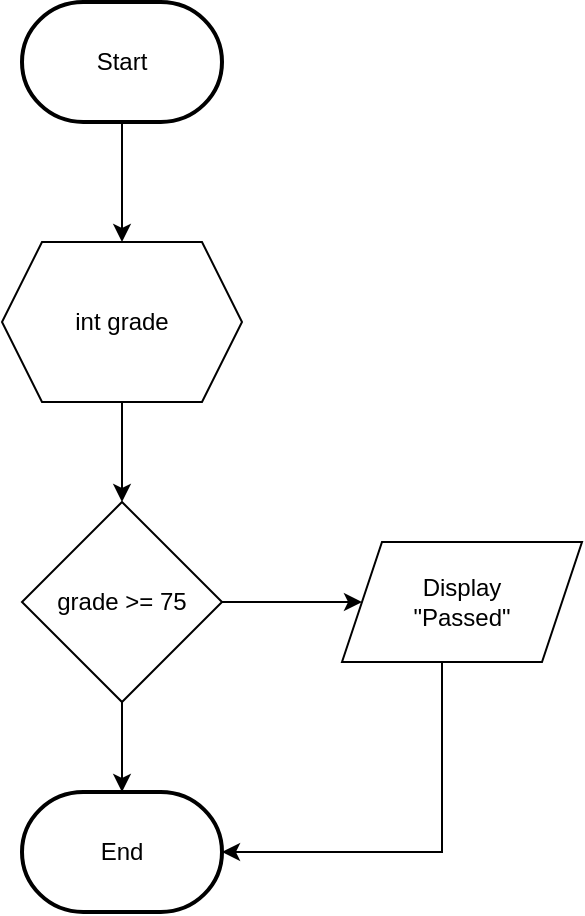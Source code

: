 <mxfile version="24.8.1" pages="2">
  <diagram id="C5RBs43oDa-KdzZeNtuy" name="If">
    <mxGraphModel dx="1009" dy="547" grid="1" gridSize="10" guides="1" tooltips="1" connect="1" arrows="1" fold="1" page="1" pageScale="1" pageWidth="827" pageHeight="1169" math="0" shadow="0">
      <root>
        <mxCell id="WIyWlLk6GJQsqaUBKTNV-0" />
        <mxCell id="WIyWlLk6GJQsqaUBKTNV-1" parent="WIyWlLk6GJQsqaUBKTNV-0" />
        <mxCell id="U6u_kDi3AGG093OxEGTw-5" style="edgeStyle=orthogonalEdgeStyle;rounded=0;orthogonalLoop=1;jettySize=auto;html=1;entryX=0.5;entryY=0;entryDx=0;entryDy=0;" edge="1" parent="WIyWlLk6GJQsqaUBKTNV-1" source="U6u_kDi3AGG093OxEGTw-2" target="U6u_kDi3AGG093OxEGTw-4">
          <mxGeometry relative="1" as="geometry" />
        </mxCell>
        <mxCell id="U6u_kDi3AGG093OxEGTw-2" value="Start" style="strokeWidth=2;html=1;shape=mxgraph.flowchart.terminator;whiteSpace=wrap;" vertex="1" parent="WIyWlLk6GJQsqaUBKTNV-1">
          <mxGeometry x="150" y="190" width="100" height="60" as="geometry" />
        </mxCell>
        <mxCell id="U6u_kDi3AGG093OxEGTw-3" value="End" style="strokeWidth=2;html=1;shape=mxgraph.flowchart.terminator;whiteSpace=wrap;" vertex="1" parent="WIyWlLk6GJQsqaUBKTNV-1">
          <mxGeometry x="150" y="585" width="100" height="60" as="geometry" />
        </mxCell>
        <mxCell id="U6u_kDi3AGG093OxEGTw-7" style="edgeStyle=orthogonalEdgeStyle;rounded=0;orthogonalLoop=1;jettySize=auto;html=1;entryX=0.5;entryY=0;entryDx=0;entryDy=0;" edge="1" parent="WIyWlLk6GJQsqaUBKTNV-1" source="U6u_kDi3AGG093OxEGTw-4" target="U6u_kDi3AGG093OxEGTw-6">
          <mxGeometry relative="1" as="geometry" />
        </mxCell>
        <mxCell id="U6u_kDi3AGG093OxEGTw-4" value="int grade" style="shape=hexagon;perimeter=hexagonPerimeter2;whiteSpace=wrap;html=1;fixedSize=1;" vertex="1" parent="WIyWlLk6GJQsqaUBKTNV-1">
          <mxGeometry x="140" y="310" width="120" height="80" as="geometry" />
        </mxCell>
        <mxCell id="U6u_kDi3AGG093OxEGTw-10" style="edgeStyle=orthogonalEdgeStyle;rounded=0;orthogonalLoop=1;jettySize=auto;html=1;" edge="1" parent="WIyWlLk6GJQsqaUBKTNV-1" source="U6u_kDi3AGG093OxEGTw-6" target="U6u_kDi3AGG093OxEGTw-9">
          <mxGeometry relative="1" as="geometry" />
        </mxCell>
        <mxCell id="U6u_kDi3AGG093OxEGTw-6" value="grade &amp;gt;= 75" style="rhombus;whiteSpace=wrap;html=1;" vertex="1" parent="WIyWlLk6GJQsqaUBKTNV-1">
          <mxGeometry x="150" y="440" width="100" height="100" as="geometry" />
        </mxCell>
        <mxCell id="U6u_kDi3AGG093OxEGTw-8" style="edgeStyle=orthogonalEdgeStyle;rounded=0;orthogonalLoop=1;jettySize=auto;html=1;entryX=0.5;entryY=0;entryDx=0;entryDy=0;entryPerimeter=0;" edge="1" parent="WIyWlLk6GJQsqaUBKTNV-1" source="U6u_kDi3AGG093OxEGTw-6" target="U6u_kDi3AGG093OxEGTw-3">
          <mxGeometry relative="1" as="geometry" />
        </mxCell>
        <mxCell id="U6u_kDi3AGG093OxEGTw-9" value="Display&lt;div&gt;&quot;Passed&quot;&lt;/div&gt;" style="shape=parallelogram;perimeter=parallelogramPerimeter;whiteSpace=wrap;html=1;fixedSize=1;" vertex="1" parent="WIyWlLk6GJQsqaUBKTNV-1">
          <mxGeometry x="310" y="460" width="120" height="60" as="geometry" />
        </mxCell>
        <mxCell id="U6u_kDi3AGG093OxEGTw-11" style="edgeStyle=orthogonalEdgeStyle;rounded=0;orthogonalLoop=1;jettySize=auto;html=1;entryX=1;entryY=0.5;entryDx=0;entryDy=0;entryPerimeter=0;" edge="1" parent="WIyWlLk6GJQsqaUBKTNV-1" source="U6u_kDi3AGG093OxEGTw-9" target="U6u_kDi3AGG093OxEGTw-3">
          <mxGeometry relative="1" as="geometry">
            <Array as="points">
              <mxPoint x="360" y="615" />
            </Array>
          </mxGeometry>
        </mxCell>
      </root>
    </mxGraphModel>
  </diagram>
  <diagram name="If Else" id="wgRW3ykwmBNnsoXeUPCp">
    <mxGraphModel dx="1009" dy="547" grid="1" gridSize="10" guides="1" tooltips="1" connect="1" arrows="1" fold="1" page="1" pageScale="1" pageWidth="827" pageHeight="1169" math="0" shadow="0">
      <root>
        <mxCell id="HP0GB9q9wchO6ULZUXLa-0" />
        <mxCell id="HP0GB9q9wchO6ULZUXLa-1" parent="HP0GB9q9wchO6ULZUXLa-0" />
        <mxCell id="HP0GB9q9wchO6ULZUXLa-2" style="edgeStyle=orthogonalEdgeStyle;rounded=0;orthogonalLoop=1;jettySize=auto;html=1;entryX=0.5;entryY=0;entryDx=0;entryDy=0;" edge="1" parent="HP0GB9q9wchO6ULZUXLa-1" source="HP0GB9q9wchO6ULZUXLa-3" target="HP0GB9q9wchO6ULZUXLa-6">
          <mxGeometry relative="1" as="geometry" />
        </mxCell>
        <mxCell id="HP0GB9q9wchO6ULZUXLa-3" value="Start" style="strokeWidth=2;html=1;shape=mxgraph.flowchart.terminator;whiteSpace=wrap;" vertex="1" parent="HP0GB9q9wchO6ULZUXLa-1">
          <mxGeometry x="150" y="190" width="100" height="60" as="geometry" />
        </mxCell>
        <mxCell id="HP0GB9q9wchO6ULZUXLa-4" value="End" style="strokeWidth=2;html=1;shape=mxgraph.flowchart.terminator;whiteSpace=wrap;" vertex="1" parent="HP0GB9q9wchO6ULZUXLa-1">
          <mxGeometry x="150" y="585" width="100" height="60" as="geometry" />
        </mxCell>
        <mxCell id="HP0GB9q9wchO6ULZUXLa-5" style="edgeStyle=orthogonalEdgeStyle;rounded=0;orthogonalLoop=1;jettySize=auto;html=1;entryX=0.5;entryY=0;entryDx=0;entryDy=0;" edge="1" parent="HP0GB9q9wchO6ULZUXLa-1" source="HP0GB9q9wchO6ULZUXLa-6" target="HP0GB9q9wchO6ULZUXLa-8">
          <mxGeometry relative="1" as="geometry" />
        </mxCell>
        <mxCell id="HP0GB9q9wchO6ULZUXLa-6" value="int grade" style="shape=hexagon;perimeter=hexagonPerimeter2;whiteSpace=wrap;html=1;fixedSize=1;" vertex="1" parent="HP0GB9q9wchO6ULZUXLa-1">
          <mxGeometry x="140" y="310" width="120" height="80" as="geometry" />
        </mxCell>
        <mxCell id="HP0GB9q9wchO6ULZUXLa-7" style="edgeStyle=orthogonalEdgeStyle;rounded=0;orthogonalLoop=1;jettySize=auto;html=1;" edge="1" parent="HP0GB9q9wchO6ULZUXLa-1" source="HP0GB9q9wchO6ULZUXLa-8" target="HP0GB9q9wchO6ULZUXLa-10">
          <mxGeometry relative="1" as="geometry" />
        </mxCell>
        <mxCell id="HP0GB9q9wchO6ULZUXLa-8" value="grade &amp;gt;= 75" style="rhombus;whiteSpace=wrap;html=1;" vertex="1" parent="HP0GB9q9wchO6ULZUXLa-1">
          <mxGeometry x="150" y="440" width="100" height="100" as="geometry" />
        </mxCell>
        <mxCell id="HP0GB9q9wchO6ULZUXLa-9" style="edgeStyle=orthogonalEdgeStyle;rounded=0;orthogonalLoop=1;jettySize=auto;html=1;entryX=0.5;entryY=0;entryDx=0;entryDy=0;entryPerimeter=0;" edge="1" parent="HP0GB9q9wchO6ULZUXLa-1" source="HP0GB9q9wchO6ULZUXLa-8" target="HP0GB9q9wchO6ULZUXLa-4">
          <mxGeometry relative="1" as="geometry" />
        </mxCell>
        <mxCell id="HP0GB9q9wchO6ULZUXLa-10" value="Display&lt;div&gt;&quot;Passed&quot;&lt;/div&gt;" style="shape=parallelogram;perimeter=parallelogramPerimeter;whiteSpace=wrap;html=1;fixedSize=1;" vertex="1" parent="HP0GB9q9wchO6ULZUXLa-1">
          <mxGeometry x="310" y="460" width="120" height="60" as="geometry" />
        </mxCell>
        <mxCell id="HP0GB9q9wchO6ULZUXLa-11" style="edgeStyle=orthogonalEdgeStyle;rounded=0;orthogonalLoop=1;jettySize=auto;html=1;entryX=1;entryY=0.5;entryDx=0;entryDy=0;entryPerimeter=0;" edge="1" parent="HP0GB9q9wchO6ULZUXLa-1" source="HP0GB9q9wchO6ULZUXLa-10" target="HP0GB9q9wchO6ULZUXLa-4">
          <mxGeometry relative="1" as="geometry">
            <Array as="points">
              <mxPoint x="360" y="615" />
            </Array>
          </mxGeometry>
        </mxCell>
      </root>
    </mxGraphModel>
  </diagram>
</mxfile>
